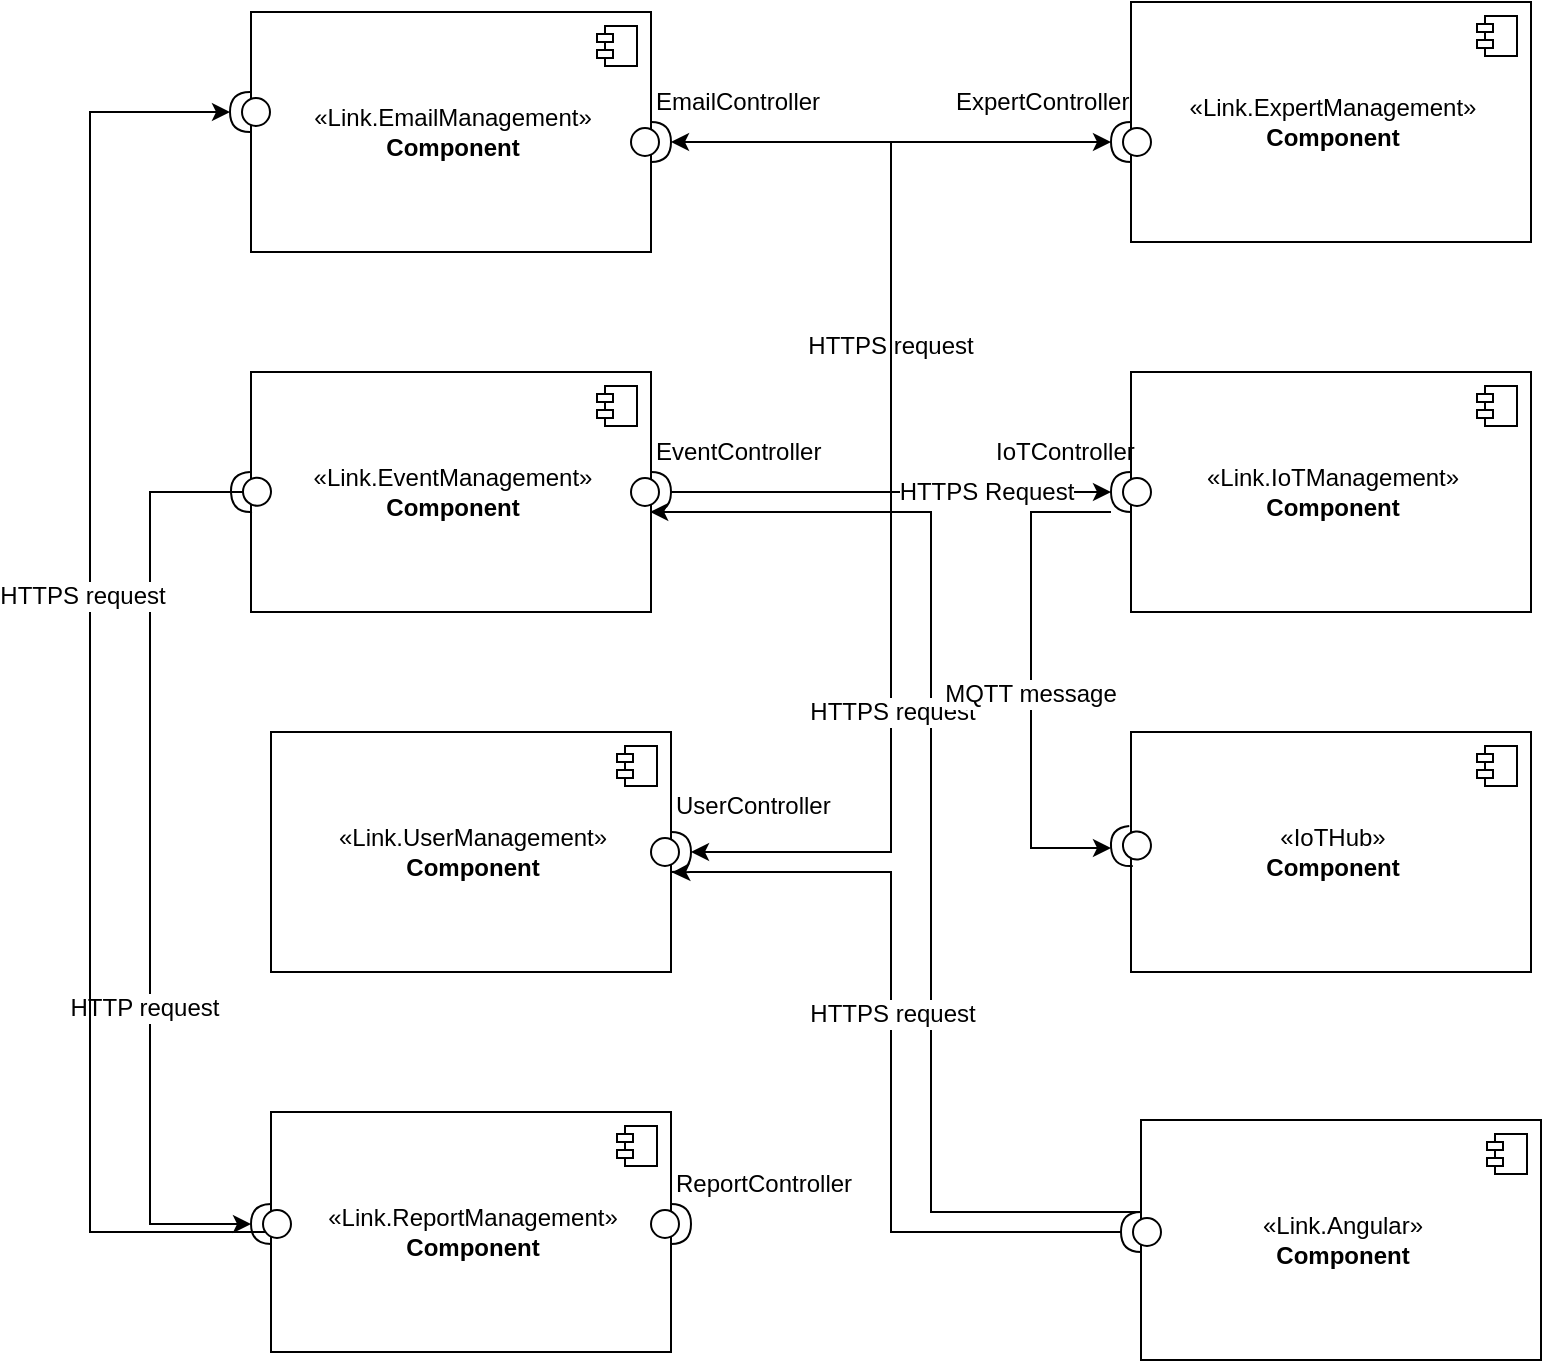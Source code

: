 <mxfile version="10.8.0"><diagram id="qYXu5iWU1qSboJU6nnfE" name="Page-1"><mxGraphModel dx="1188" dy="685" grid="1" gridSize="10" guides="1" tooltips="1" connect="1" arrows="1" fold="1" page="1" pageScale="1" pageWidth="827" pageHeight="1169" math="0" shadow="0"><root><mxCell id="0"/><mxCell id="1" parent="0"/><mxCell id="Sh-XDQEhRjkFH8JFwmXk-3" value="«Link.EmailManagement»&lt;br&gt;&lt;b&gt;Component&lt;/b&gt;" style="html=1;" vertex="1" parent="1"><mxGeometry x="140.5" y="30" width="200" height="120" as="geometry"/></mxCell><mxCell id="Sh-XDQEhRjkFH8JFwmXk-4" value="" style="shape=component;jettyWidth=8;jettyHeight=4;" vertex="1" parent="Sh-XDQEhRjkFH8JFwmXk-3"><mxGeometry x="1" width="20" height="20" relative="1" as="geometry"><mxPoint x="-27" y="7" as="offset"/></mxGeometry></mxCell><mxCell id="Sh-XDQEhRjkFH8JFwmXk-61" value="" style="shape=providedRequiredInterface;html=1;verticalLabelPosition=bottom;rotation=-180;" vertex="1" parent="Sh-XDQEhRjkFH8JFwmXk-3"><mxGeometry x="-10.5" y="40" width="20" height="20" as="geometry"/></mxCell><mxCell id="Sh-XDQEhRjkFH8JFwmXk-68" style="edgeStyle=orthogonalEdgeStyle;rounded=0;orthogonalLoop=1;jettySize=auto;html=1;entryX=1;entryY=0.5;entryDx=0;entryDy=0;entryPerimeter=0;" edge="1" parent="1" source="Sh-XDQEhRjkFH8JFwmXk-5" target="Sh-XDQEhRjkFH8JFwmXk-60"><mxGeometry relative="1" as="geometry"><mxPoint x="110.0" y="640" as="targetPoint"/><Array as="points"><mxPoint x="90" y="270"/><mxPoint x="90" y="636"/></Array></mxGeometry></mxCell><mxCell id="Sh-XDQEhRjkFH8JFwmXk-69" value="HTTP request" style="text;html=1;resizable=0;points=[];align=center;verticalAlign=middle;labelBackgroundColor=#ffffff;" vertex="1" connectable="0" parent="Sh-XDQEhRjkFH8JFwmXk-68"><mxGeometry x="0.319" y="-3" relative="1" as="geometry"><mxPoint as="offset"/></mxGeometry></mxCell><mxCell id="Sh-XDQEhRjkFH8JFwmXk-5" value="«Link.EventManagement»&lt;br&gt;&lt;b&gt;Component&lt;/b&gt;" style="html=1;" vertex="1" parent="1"><mxGeometry x="140.5" y="210" width="200" height="120" as="geometry"/></mxCell><mxCell id="Sh-XDQEhRjkFH8JFwmXk-6" value="" style="shape=component;jettyWidth=8;jettyHeight=4;" vertex="1" parent="Sh-XDQEhRjkFH8JFwmXk-5"><mxGeometry x="1" width="20" height="20" relative="1" as="geometry"><mxPoint x="-27" y="7" as="offset"/></mxGeometry></mxCell><mxCell id="Sh-XDQEhRjkFH8JFwmXk-67" value="" style="shape=providedRequiredInterface;html=1;verticalLabelPosition=bottom;rotation=177;" vertex="1" parent="Sh-XDQEhRjkFH8JFwmXk-5"><mxGeometry x="-10" y="50" width="20" height="20" as="geometry"/></mxCell><mxCell id="Sh-XDQEhRjkFH8JFwmXk-7" value="«Link.UserManagement»&lt;br&gt;&lt;b&gt;Component&lt;/b&gt;" style="html=1;" vertex="1" parent="1"><mxGeometry x="150.5" y="390" width="200" height="120" as="geometry"/></mxCell><mxCell id="Sh-XDQEhRjkFH8JFwmXk-8" value="" style="shape=component;jettyWidth=8;jettyHeight=4;" vertex="1" parent="Sh-XDQEhRjkFH8JFwmXk-7"><mxGeometry x="1" width="20" height="20" relative="1" as="geometry"><mxPoint x="-27" y="7" as="offset"/></mxGeometry></mxCell><mxCell id="Sh-XDQEhRjkFH8JFwmXk-59" style="edgeStyle=orthogonalEdgeStyle;rounded=0;orthogonalLoop=1;jettySize=auto;html=1;" edge="1" parent="1" source="Sh-XDQEhRjkFH8JFwmXk-9"><mxGeometry relative="1" as="geometry"><mxPoint x="130" y="80" as="targetPoint"/><Array as="points"><mxPoint x="60" y="640"/><mxPoint x="60" y="80"/></Array></mxGeometry></mxCell><mxCell id="Sh-XDQEhRjkFH8JFwmXk-62" value="HTTPS request" style="text;html=1;resizable=0;points=[];align=center;verticalAlign=middle;labelBackgroundColor=#ffffff;" vertex="1" connectable="0" parent="Sh-XDQEhRjkFH8JFwmXk-59"><mxGeometry x="0.134" y="4" relative="1" as="geometry"><mxPoint as="offset"/></mxGeometry></mxCell><mxCell id="Sh-XDQEhRjkFH8JFwmXk-9" value="«Link.ReportManagement»&lt;br&gt;&lt;b&gt;Component&lt;/b&gt;" style="html=1;" vertex="1" parent="1"><mxGeometry x="150.5" y="580" width="200" height="120" as="geometry"/></mxCell><mxCell id="Sh-XDQEhRjkFH8JFwmXk-10" value="" style="shape=component;jettyWidth=8;jettyHeight=4;" vertex="1" parent="Sh-XDQEhRjkFH8JFwmXk-9"><mxGeometry x="1" width="20" height="20" relative="1" as="geometry"><mxPoint x="-27" y="7" as="offset"/></mxGeometry></mxCell><mxCell id="Sh-XDQEhRjkFH8JFwmXk-60" value="" style="shape=providedRequiredInterface;html=1;verticalLabelPosition=bottom;rotation=-180;" vertex="1" parent="Sh-XDQEhRjkFH8JFwmXk-9"><mxGeometry x="-10" y="46" width="20" height="20" as="geometry"/></mxCell><mxCell id="Sh-XDQEhRjkFH8JFwmXk-11" value="«Link.ExpertManagement»&lt;br&gt;&lt;b&gt;Component&lt;/b&gt;" style="html=1;" vertex="1" parent="1"><mxGeometry x="580.5" y="25" width="200" height="120" as="geometry"/></mxCell><mxCell id="Sh-XDQEhRjkFH8JFwmXk-12" value="" style="shape=component;jettyWidth=8;jettyHeight=4;" vertex="1" parent="Sh-XDQEhRjkFH8JFwmXk-11"><mxGeometry x="1" width="20" height="20" relative="1" as="geometry"><mxPoint x="-27" y="7" as="offset"/></mxGeometry></mxCell><mxCell id="Sh-XDQEhRjkFH8JFwmXk-13" value="«Link.IoTManagement»&lt;br&gt;&lt;b&gt;Component&lt;/b&gt;" style="html=1;" vertex="1" parent="1"><mxGeometry x="580.5" y="210" width="200" height="120" as="geometry"/></mxCell><mxCell id="Sh-XDQEhRjkFH8JFwmXk-14" value="" style="shape=component;jettyWidth=8;jettyHeight=4;" vertex="1" parent="Sh-XDQEhRjkFH8JFwmXk-13"><mxGeometry x="1" width="20" height="20" relative="1" as="geometry"><mxPoint x="-27" y="7" as="offset"/></mxGeometry></mxCell><mxCell id="Sh-XDQEhRjkFH8JFwmXk-24" value="" style="shape=providedRequiredInterface;html=1;verticalLabelPosition=bottom;rotation=-180;" vertex="1" parent="Sh-XDQEhRjkFH8JFwmXk-13"><mxGeometry x="-10" y="50" width="20" height="20" as="geometry"/></mxCell><mxCell id="Sh-XDQEhRjkFH8JFwmXk-57" style="edgeStyle=orthogonalEdgeStyle;rounded=0;orthogonalLoop=1;jettySize=auto;html=1;entryX=0.998;entryY=0.583;entryDx=0;entryDy=0;entryPerimeter=0;" edge="1" parent="1" source="Sh-XDQEhRjkFH8JFwmXk-15" target="Sh-XDQEhRjkFH8JFwmXk-5"><mxGeometry relative="1" as="geometry"><Array as="points"><mxPoint x="480.5" y="630"/><mxPoint x="480.5" y="280"/></Array></mxGeometry></mxCell><mxCell id="Sh-XDQEhRjkFH8JFwmXk-15" value="«Link.Angular»&lt;br&gt;&lt;b&gt;Component&lt;/b&gt;" style="html=1;" vertex="1" parent="1"><mxGeometry x="585.5" y="584" width="200" height="120" as="geometry"/></mxCell><mxCell id="Sh-XDQEhRjkFH8JFwmXk-16" value="" style="shape=component;jettyWidth=8;jettyHeight=4;" vertex="1" parent="Sh-XDQEhRjkFH8JFwmXk-15"><mxGeometry x="1" width="20" height="20" relative="1" as="geometry"><mxPoint x="-27" y="7" as="offset"/></mxGeometry></mxCell><mxCell id="Sh-XDQEhRjkFH8JFwmXk-17" value="«IoTHub»&lt;br&gt;&lt;b&gt;Component&lt;/b&gt;" style="html=1;" vertex="1" parent="1"><mxGeometry x="580.5" y="390" width="200" height="120" as="geometry"/></mxCell><mxCell id="Sh-XDQEhRjkFH8JFwmXk-18" value="" style="shape=component;jettyWidth=8;jettyHeight=4;" vertex="1" parent="Sh-XDQEhRjkFH8JFwmXk-17"><mxGeometry x="1" width="20" height="20" relative="1" as="geometry"><mxPoint x="-27" y="7" as="offset"/></mxGeometry></mxCell><mxCell id="Sh-XDQEhRjkFH8JFwmXk-19" value="" style="shape=providedRequiredInterface;html=1;verticalLabelPosition=bottom;" vertex="1" parent="1"><mxGeometry x="330.5" y="85" width="20" height="20" as="geometry"/></mxCell><mxCell id="Sh-XDQEhRjkFH8JFwmXk-35" style="edgeStyle=orthogonalEdgeStyle;rounded=0;orthogonalLoop=1;jettySize=auto;html=1;entryX=1;entryY=0.5;entryDx=0;entryDy=0;entryPerimeter=0;" edge="1" parent="1" source="Sh-XDQEhRjkFH8JFwmXk-20" target="Sh-XDQEhRjkFH8JFwmXk-23"><mxGeometry relative="1" as="geometry"/></mxCell><mxCell id="Sh-XDQEhRjkFH8JFwmXk-36" value="HTTPS request" style="text;html=1;resizable=0;points=[];align=center;verticalAlign=middle;labelBackgroundColor=#ffffff;" vertex="1" connectable="0" parent="Sh-XDQEhRjkFH8JFwmXk-35"><mxGeometry x="-0.074" y="1" relative="1" as="geometry"><mxPoint as="offset"/></mxGeometry></mxCell><mxCell id="Sh-XDQEhRjkFH8JFwmXk-37" style="edgeStyle=orthogonalEdgeStyle;rounded=0;orthogonalLoop=1;jettySize=auto;html=1;entryX=1;entryY=0.5;entryDx=0;entryDy=0;entryPerimeter=0;" edge="1" parent="1" source="Sh-XDQEhRjkFH8JFwmXk-20" target="Sh-XDQEhRjkFH8JFwmXk-21"><mxGeometry relative="1" as="geometry"><mxPoint x="430.5" y="450" as="targetPoint"/><Array as="points"><mxPoint x="460.5" y="270"/><mxPoint x="460.5" y="450"/><mxPoint x="360.5" y="450"/></Array></mxGeometry></mxCell><mxCell id="Sh-XDQEhRjkFH8JFwmXk-39" value="HTTPS request" style="text;html=1;resizable=0;points=[];align=center;verticalAlign=middle;labelBackgroundColor=#ffffff;" vertex="1" connectable="0" parent="Sh-XDQEhRjkFH8JFwmXk-37"><mxGeometry x="0.126" relative="1" as="geometry"><mxPoint as="offset"/></mxGeometry></mxCell><mxCell id="Sh-XDQEhRjkFH8JFwmXk-41" style="edgeStyle=orthogonalEdgeStyle;rounded=0;orthogonalLoop=1;jettySize=auto;html=1;entryX=1;entryY=0.5;entryDx=0;entryDy=0;entryPerimeter=0;" edge="1" parent="1" source="Sh-XDQEhRjkFH8JFwmXk-20" target="Sh-XDQEhRjkFH8JFwmXk-19"><mxGeometry relative="1" as="geometry"><Array as="points"><mxPoint x="460.5" y="270"/><mxPoint x="460.5" y="95"/></Array></mxGeometry></mxCell><mxCell id="Sh-XDQEhRjkFH8JFwmXk-42" style="edgeStyle=orthogonalEdgeStyle;rounded=0;orthogonalLoop=1;jettySize=auto;html=1;entryX=1;entryY=0.5;entryDx=0;entryDy=0;entryPerimeter=0;" edge="1" parent="1" source="Sh-XDQEhRjkFH8JFwmXk-20" target="Sh-XDQEhRjkFH8JFwmXk-24"><mxGeometry relative="1" as="geometry"/></mxCell><mxCell id="Sh-XDQEhRjkFH8JFwmXk-44" value="HTTPS Request" style="text;html=1;resizable=0;points=[];align=center;verticalAlign=middle;labelBackgroundColor=#ffffff;" vertex="1" connectable="0" parent="Sh-XDQEhRjkFH8JFwmXk-42"><mxGeometry x="0.429" relative="1" as="geometry"><mxPoint as="offset"/></mxGeometry></mxCell><mxCell id="Sh-XDQEhRjkFH8JFwmXk-20" value="" style="shape=providedRequiredInterface;html=1;verticalLabelPosition=bottom;" vertex="1" parent="1"><mxGeometry x="330.5" y="260" width="20" height="20" as="geometry"/></mxCell><mxCell id="Sh-XDQEhRjkFH8JFwmXk-21" value="" style="shape=providedRequiredInterface;html=1;verticalLabelPosition=bottom;" vertex="1" parent="1"><mxGeometry x="340.5" y="440" width="20" height="20" as="geometry"/></mxCell><mxCell id="Sh-XDQEhRjkFH8JFwmXk-22" value="" style="shape=providedRequiredInterface;html=1;verticalLabelPosition=bottom;" vertex="1" parent="1"><mxGeometry x="340.5" y="626" width="20" height="20" as="geometry"/></mxCell><mxCell id="Sh-XDQEhRjkFH8JFwmXk-23" value="" style="shape=providedRequiredInterface;html=1;verticalLabelPosition=bottom;rotation=-180;" vertex="1" parent="1"><mxGeometry x="570.5" y="85" width="20" height="20" as="geometry"/></mxCell><mxCell id="Sh-XDQEhRjkFH8JFwmXk-25" value="" style="shape=providedRequiredInterface;html=1;verticalLabelPosition=bottom;rotation=175;" vertex="1" parent="1"><mxGeometry x="570.5" y="437" width="20" height="20" as="geometry"/></mxCell><mxCell id="Sh-XDQEhRjkFH8JFwmXk-28" value="EventController" style="text;html=1;resizable=0;points=[];autosize=1;align=left;verticalAlign=top;spacingTop=-4;" vertex="1" parent="1"><mxGeometry x="340.5" y="240" width="100" height="20" as="geometry"/></mxCell><mxCell id="Sh-XDQEhRjkFH8JFwmXk-29" value="EmailController" style="text;html=1;resizable=0;points=[];autosize=1;align=left;verticalAlign=top;spacingTop=-4;" vertex="1" parent="1"><mxGeometry x="340.5" y="65" width="100" height="20" as="geometry"/></mxCell><mxCell id="Sh-XDQEhRjkFH8JFwmXk-30" value="UserController" style="text;html=1;resizable=0;points=[];autosize=1;align=left;verticalAlign=top;spacingTop=-4;" vertex="1" parent="1"><mxGeometry x="350.5" y="417" width="90" height="20" as="geometry"/></mxCell><mxCell id="Sh-XDQEhRjkFH8JFwmXk-32" value="ExpertController" style="text;html=1;resizable=0;points=[];autosize=1;align=left;verticalAlign=top;spacingTop=-4;" vertex="1" parent="1"><mxGeometry x="490.5" y="65" width="100" height="20" as="geometry"/></mxCell><mxCell id="Sh-XDQEhRjkFH8JFwmXk-34" value="IoTController" style="text;html=1;resizable=0;points=[];autosize=1;align=left;verticalAlign=top;spacingTop=-4;" vertex="1" parent="1"><mxGeometry x="510.5" y="240" width="90" height="20" as="geometry"/></mxCell><mxCell id="Sh-XDQEhRjkFH8JFwmXk-40" value="ReportController" style="text;html=1;resizable=0;points=[];autosize=1;align=left;verticalAlign=top;spacingTop=-4;" vertex="1" parent="1"><mxGeometry x="350.5" y="606" width="100" height="20" as="geometry"/></mxCell><mxCell id="Sh-XDQEhRjkFH8JFwmXk-45" style="edgeStyle=orthogonalEdgeStyle;rounded=0;orthogonalLoop=1;jettySize=auto;html=1;" edge="1" parent="1"><mxGeometry relative="1" as="geometry"><mxPoint x="570.5" y="448" as="targetPoint"/><mxPoint x="570.5" y="280" as="sourcePoint"/><Array as="points"><mxPoint x="530.5" y="280"/><mxPoint x="530.5" y="448"/></Array></mxGeometry></mxCell><mxCell id="Sh-XDQEhRjkFH8JFwmXk-46" value="MQTT message" style="text;html=1;resizable=0;points=[];align=center;verticalAlign=middle;labelBackgroundColor=#ffffff;" vertex="1" connectable="0" parent="Sh-XDQEhRjkFH8JFwmXk-45"><mxGeometry x="0.117" y="-1" relative="1" as="geometry"><mxPoint y="-8" as="offset"/></mxGeometry></mxCell><mxCell id="Sh-XDQEhRjkFH8JFwmXk-55" style="edgeStyle=orthogonalEdgeStyle;rounded=0;orthogonalLoop=1;jettySize=auto;html=1;entryX=0.528;entryY=1.014;entryDx=0;entryDy=0;entryPerimeter=0;" edge="1" parent="1" source="Sh-XDQEhRjkFH8JFwmXk-26" target="Sh-XDQEhRjkFH8JFwmXk-21"><mxGeometry relative="1" as="geometry"><Array as="points"><mxPoint x="460.5" y="640"/><mxPoint x="460.5" y="460"/><mxPoint x="360.5" y="460"/></Array></mxGeometry></mxCell><mxCell id="Sh-XDQEhRjkFH8JFwmXk-56" value="HTTPS request" style="text;html=1;resizable=0;points=[];align=center;verticalAlign=middle;labelBackgroundColor=#ffffff;" vertex="1" connectable="0" parent="Sh-XDQEhRjkFH8JFwmXk-55"><mxGeometry x="0.11" relative="1" as="geometry"><mxPoint as="offset"/></mxGeometry></mxCell><mxCell id="Sh-XDQEhRjkFH8JFwmXk-26" value="" style="shape=providedRequiredInterface;html=1;verticalLabelPosition=bottom;rotation=180;" vertex="1" parent="1"><mxGeometry x="575.5" y="630" width="20" height="20" as="geometry"/></mxCell></root></mxGraphModel></diagram></mxfile>
